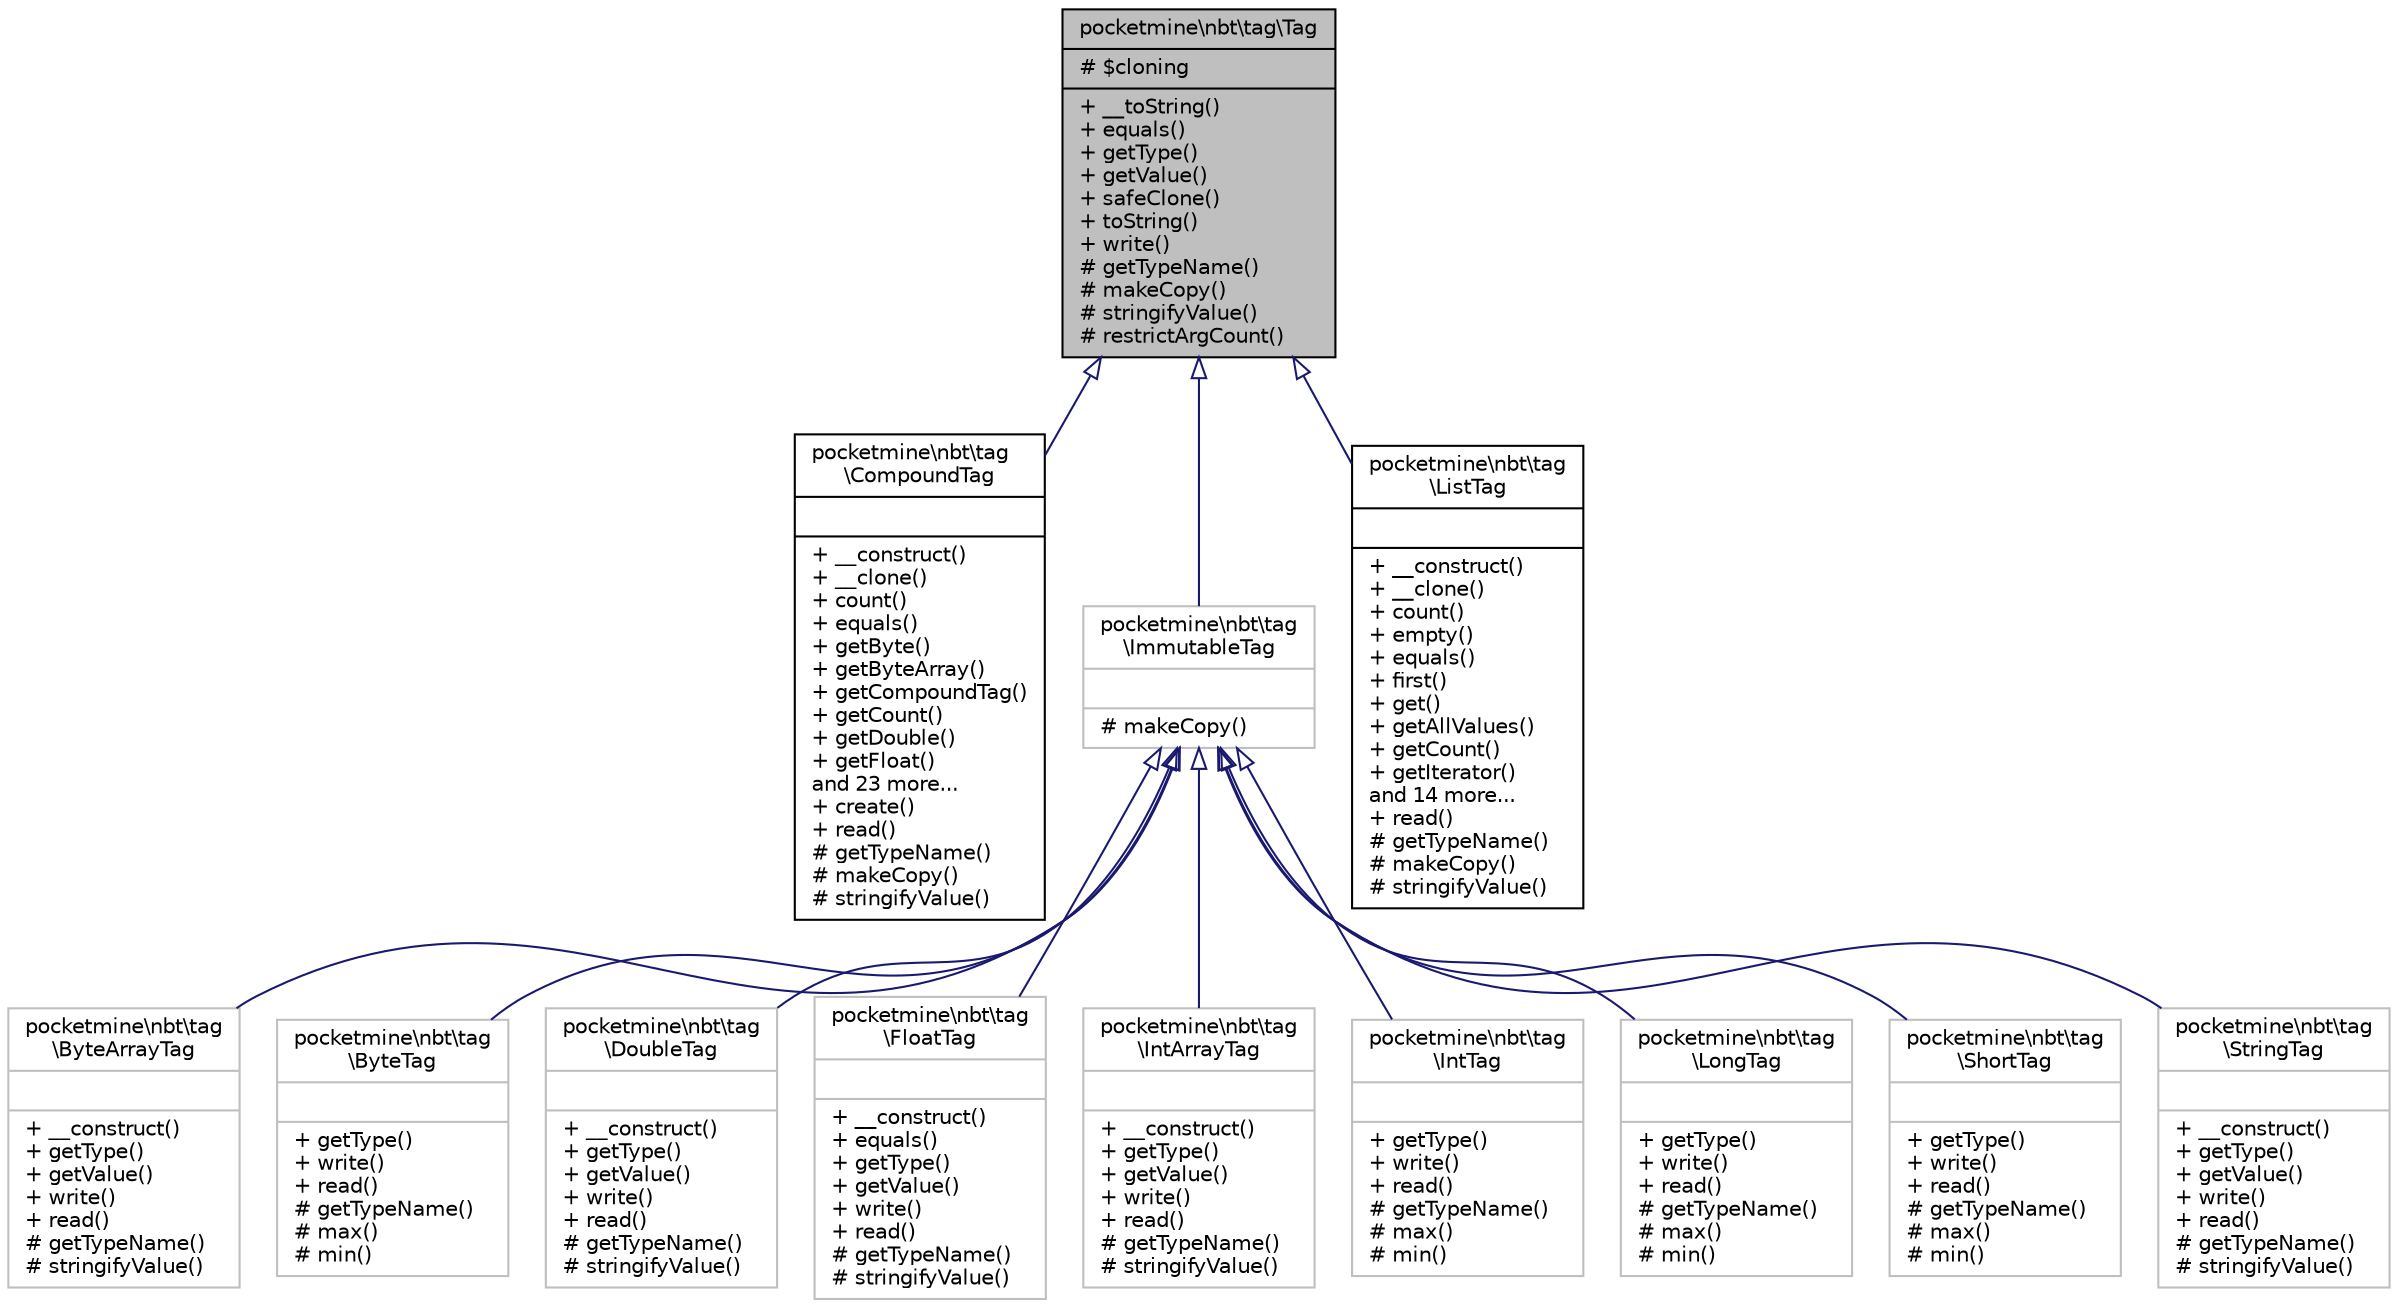 digraph "pocketmine\nbt\tag\Tag"
{
 // INTERACTIVE_SVG=YES
 // LATEX_PDF_SIZE
  edge [fontname="Helvetica",fontsize="10",labelfontname="Helvetica",labelfontsize="10"];
  node [fontname="Helvetica",fontsize="10",shape=record];
  Node1 [label="{pocketmine\\nbt\\tag\\Tag\n|# $cloning\l|+ __toString()\l+ equals()\l+ getType()\l+ getValue()\l+ safeClone()\l+ toString()\l+ write()\l# getTypeName()\l# makeCopy()\l# stringifyValue()\l# restrictArgCount()\l}",height=0.2,width=0.4,color="black", fillcolor="grey75", style="filled", fontcolor="black",tooltip=" "];
  Node1 -> Node2 [dir="back",color="midnightblue",fontsize="10",style="solid",arrowtail="onormal",fontname="Helvetica"];
  Node2 [label="{pocketmine\\nbt\\tag\l\\CompoundTag\n||+ __construct()\l+ __clone()\l+ count()\l+ equals()\l+ getByte()\l+ getByteArray()\l+ getCompoundTag()\l+ getCount()\l+ getDouble()\l+ getFloat()\land 23 more...\l+ create()\l+ read()\l# getTypeName()\l# makeCopy()\l# stringifyValue()\l}",height=0.2,width=0.4,color="black", fillcolor="white", style="filled",URL="$de/d67/classpocketmine_1_1nbt_1_1tag_1_1_compound_tag.html",tooltip=" "];
  Node1 -> Node3 [dir="back",color="midnightblue",fontsize="10",style="solid",arrowtail="onormal",fontname="Helvetica"];
  Node3 [label="{pocketmine\\nbt\\tag\l\\ImmutableTag\n||# makeCopy()\l}",height=0.2,width=0.4,color="grey75", fillcolor="white", style="filled",URL="$dc/ddf/classpocketmine_1_1nbt_1_1tag_1_1_immutable_tag.html",tooltip=" "];
  Node3 -> Node4 [dir="back",color="midnightblue",fontsize="10",style="solid",arrowtail="onormal",fontname="Helvetica"];
  Node4 [label="{pocketmine\\nbt\\tag\l\\ByteArrayTag\n||+ __construct()\l+ getType()\l+ getValue()\l+ write()\l+ read()\l# getTypeName()\l# stringifyValue()\l}",height=0.2,width=0.4,color="grey75", fillcolor="white", style="filled",URL="$dd/dec/classpocketmine_1_1nbt_1_1tag_1_1_byte_array_tag.html",tooltip=" "];
  Node3 -> Node5 [dir="back",color="midnightblue",fontsize="10",style="solid",arrowtail="onormal",fontname="Helvetica"];
  Node5 [label="{pocketmine\\nbt\\tag\l\\ByteTag\n||+ getType()\l+ write()\l+ read()\l# getTypeName()\l# max()\l# min()\l}",height=0.2,width=0.4,color="grey75", fillcolor="white", style="filled",URL="$d1/d0a/classpocketmine_1_1nbt_1_1tag_1_1_byte_tag.html",tooltip=" "];
  Node3 -> Node6 [dir="back",color="midnightblue",fontsize="10",style="solid",arrowtail="onormal",fontname="Helvetica"];
  Node6 [label="{pocketmine\\nbt\\tag\l\\DoubleTag\n||+ __construct()\l+ getType()\l+ getValue()\l+ write()\l+ read()\l# getTypeName()\l# stringifyValue()\l}",height=0.2,width=0.4,color="grey75", fillcolor="white", style="filled",URL="$de/d4a/classpocketmine_1_1nbt_1_1tag_1_1_double_tag.html",tooltip=" "];
  Node3 -> Node7 [dir="back",color="midnightblue",fontsize="10",style="solid",arrowtail="onormal",fontname="Helvetica"];
  Node7 [label="{pocketmine\\nbt\\tag\l\\FloatTag\n||+ __construct()\l+ equals()\l+ getType()\l+ getValue()\l+ write()\l+ read()\l# getTypeName()\l# stringifyValue()\l}",height=0.2,width=0.4,color="grey75", fillcolor="white", style="filled",URL="$d7/d9e/classpocketmine_1_1nbt_1_1tag_1_1_float_tag.html",tooltip=" "];
  Node3 -> Node8 [dir="back",color="midnightblue",fontsize="10",style="solid",arrowtail="onormal",fontname="Helvetica"];
  Node8 [label="{pocketmine\\nbt\\tag\l\\IntArrayTag\n||+ __construct()\l+ getType()\l+ getValue()\l+ write()\l+ read()\l# getTypeName()\l# stringifyValue()\l}",height=0.2,width=0.4,color="grey75", fillcolor="white", style="filled",URL="$da/dc3/classpocketmine_1_1nbt_1_1tag_1_1_int_array_tag.html",tooltip=" "];
  Node3 -> Node9 [dir="back",color="midnightblue",fontsize="10",style="solid",arrowtail="onormal",fontname="Helvetica"];
  Node9 [label="{pocketmine\\nbt\\tag\l\\IntTag\n||+ getType()\l+ write()\l+ read()\l# getTypeName()\l# max()\l# min()\l}",height=0.2,width=0.4,color="grey75", fillcolor="white", style="filled",URL="$d1/dca/classpocketmine_1_1nbt_1_1tag_1_1_int_tag.html",tooltip=" "];
  Node3 -> Node10 [dir="back",color="midnightblue",fontsize="10",style="solid",arrowtail="onormal",fontname="Helvetica"];
  Node10 [label="{pocketmine\\nbt\\tag\l\\LongTag\n||+ getType()\l+ write()\l+ read()\l# getTypeName()\l# max()\l# min()\l}",height=0.2,width=0.4,color="grey75", fillcolor="white", style="filled",URL="$d1/d29/classpocketmine_1_1nbt_1_1tag_1_1_long_tag.html",tooltip=" "];
  Node3 -> Node11 [dir="back",color="midnightblue",fontsize="10",style="solid",arrowtail="onormal",fontname="Helvetica"];
  Node11 [label="{pocketmine\\nbt\\tag\l\\ShortTag\n||+ getType()\l+ write()\l+ read()\l# getTypeName()\l# max()\l# min()\l}",height=0.2,width=0.4,color="grey75", fillcolor="white", style="filled",URL="$db/d53/classpocketmine_1_1nbt_1_1tag_1_1_short_tag.html",tooltip=" "];
  Node3 -> Node12 [dir="back",color="midnightblue",fontsize="10",style="solid",arrowtail="onormal",fontname="Helvetica"];
  Node12 [label="{pocketmine\\nbt\\tag\l\\StringTag\n||+ __construct()\l+ getType()\l+ getValue()\l+ write()\l+ read()\l# getTypeName()\l# stringifyValue()\l}",height=0.2,width=0.4,color="grey75", fillcolor="white", style="filled",URL="$d6/d25/classpocketmine_1_1nbt_1_1tag_1_1_string_tag.html",tooltip=" "];
  Node1 -> Node13 [dir="back",color="midnightblue",fontsize="10",style="solid",arrowtail="onormal",fontname="Helvetica"];
  Node13 [label="{pocketmine\\nbt\\tag\l\\ListTag\n||+ __construct()\l+ __clone()\l+ count()\l+ empty()\l+ equals()\l+ first()\l+ get()\l+ getAllValues()\l+ getCount()\l+ getIterator()\land 14 more...\l+ read()\l# getTypeName()\l# makeCopy()\l# stringifyValue()\l}",height=0.2,width=0.4,color="black", fillcolor="white", style="filled",URL="$d5/df4/classpocketmine_1_1nbt_1_1tag_1_1_list_tag.html",tooltip=" "];
}
